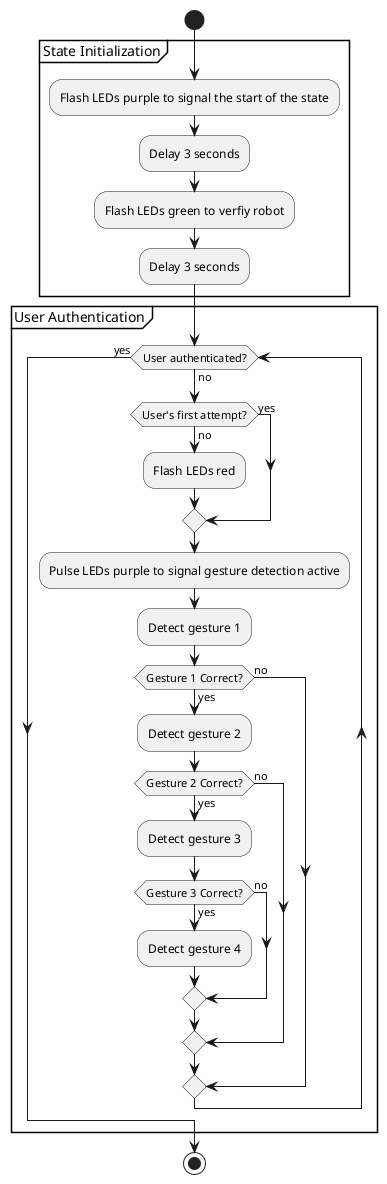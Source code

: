 @startuml

start
group State Initialization
:Flash LEDs purple to signal the start of the state;
:Delay 3 seconds;
:Flash LEDs green to verfiy robot;
:Delay 3 seconds;
end group
group User Authentication
while (User authenticated?) is (no)
    if (User's first attempt?) then (no)
        :Flash LEDs red;
    else (yes)
    endif
    :Pulse LEDs purple to signal gesture detection active;
    :Detect gesture 1;
    if (Gesture 1 Correct?) then (yes)
        :Detect gesture 2;
        if (Gesture 2 Correct?) then (yes)
            :Detect gesture 3;
            if (Gesture 3 Correct?) then (yes)
                :Detect gesture 4;
            else (no)
            endif
        else (no)
        endif
    else (no)
    endif
endwhile (yes)
end group
stop
@enduml
